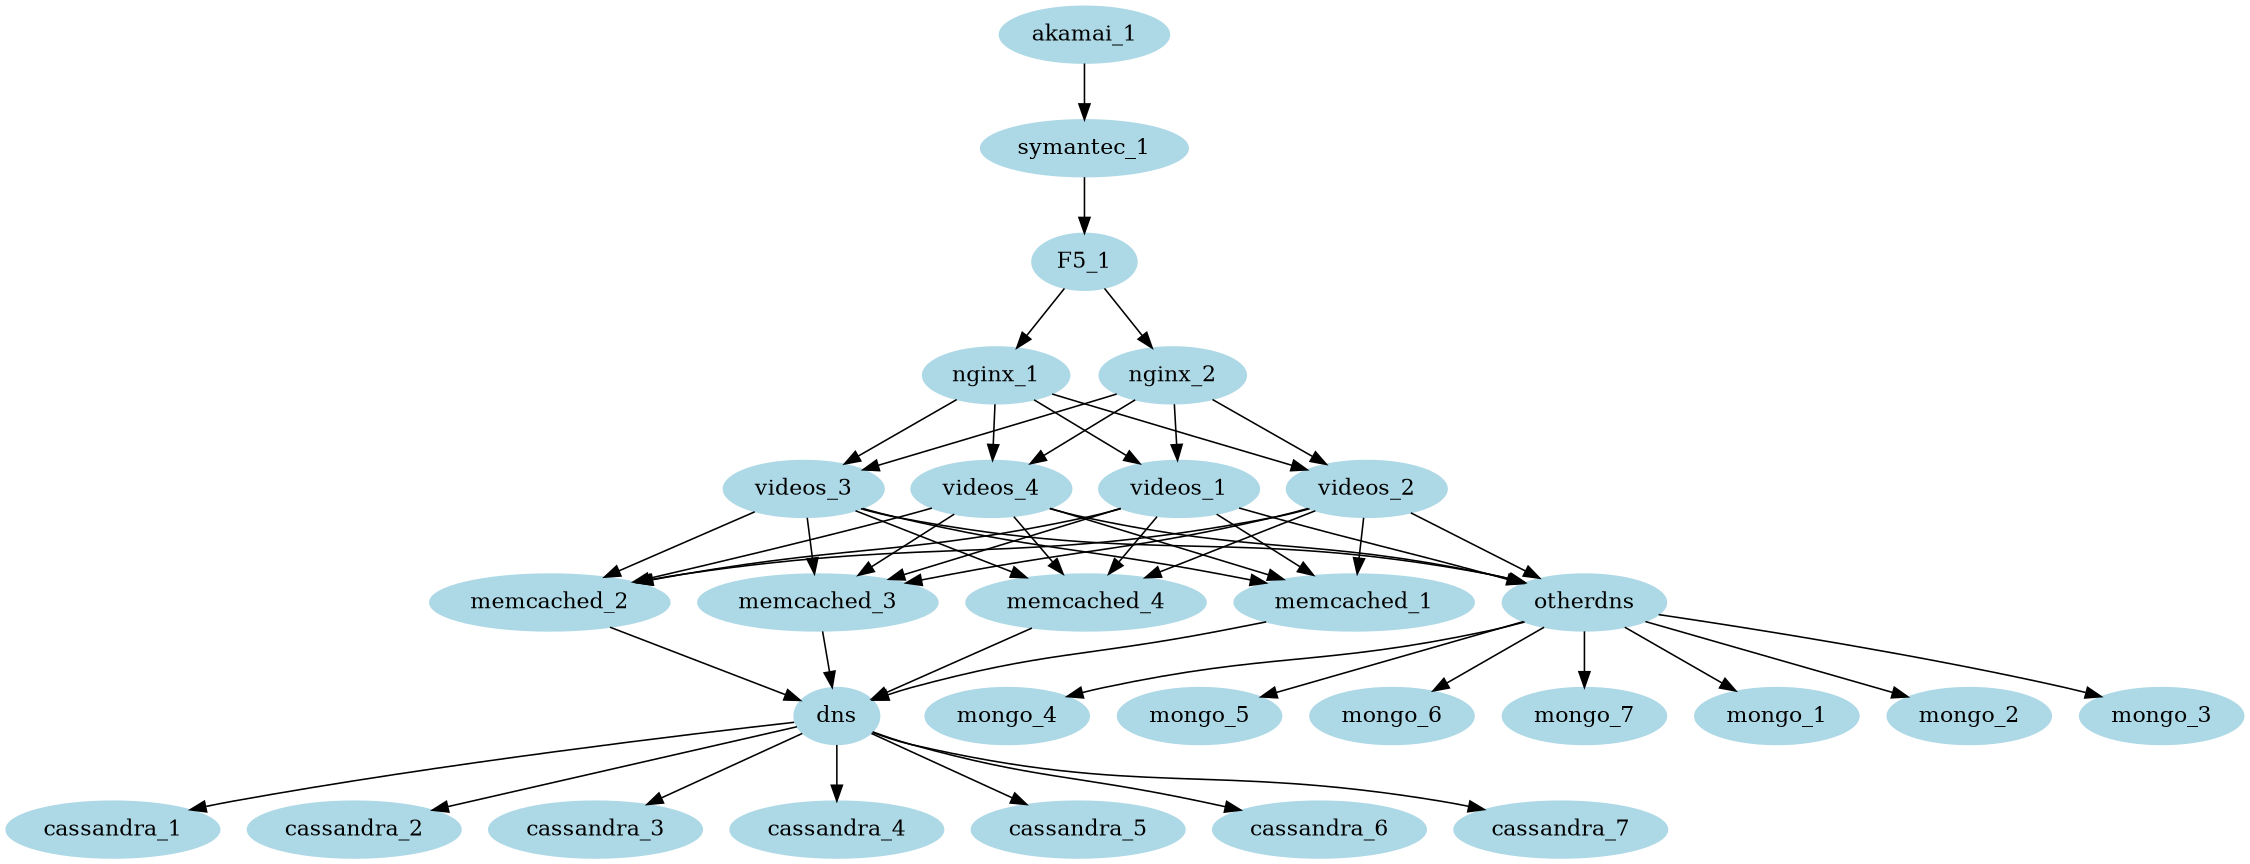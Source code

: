 
digraph e2eWithCache {
        size="15"
        style=filled;
        color=blue;
        node [style=filled,color=lightblue];
    akamai_1->symantec_1
symantec_1->F5_1
F5_1->nginx_1
F5_1->nginx_2
nginx_1->videos_1
nginx_1->videos_2
nginx_1->videos_3
nginx_1->videos_4
nginx_2->videos_1
nginx_2->videos_2
nginx_2->videos_3
nginx_2->videos_4
memcached_1->dns
memcached_2->dns
memcached_3->dns
memcached_4->dns
dns->cassandra_1
dns->cassandra_2
dns->cassandra_3
dns->cassandra_4
dns->cassandra_5
dns->cassandra_6
dns->cassandra_7
videos_1->memcached_1
videos_1->memcached_2
videos_1->memcached_3
videos_1->memcached_4
videos_2->memcached_1
videos_2->memcached_2
videos_2->memcached_3
videos_2->memcached_4
videos_3->memcached_1
videos_3->memcached_2
videos_3->memcached_3
videos_3->memcached_4
videos_4->memcached_1
videos_4->memcached_2
videos_4->memcached_3
videos_4->memcached_4
videos_1->otherdns
videos_2->otherdns
videos_3->otherdns
videos_4->otherdns
otherdns->mongo_1
otherdns->mongo_2
otherdns->mongo_3
otherdns->mongo_4
otherdns->mongo_5
otherdns->mongo_6
otherdns->mongo_7

        }